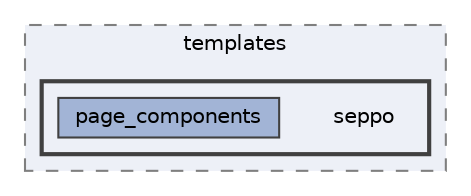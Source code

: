 digraph "resources/views/frontend/templates/seppo"
{
 // LATEX_PDF_SIZE
  bgcolor="transparent";
  edge [fontname=Helvetica,fontsize=10,labelfontname=Helvetica,labelfontsize=10];
  node [fontname=Helvetica,fontsize=10,shape=box,height=0.2,width=0.4];
  compound=true
  subgraph clusterdir_b68ad2a08d9dbb16df3966eda3baa793 {
    graph [ bgcolor="#edf0f7", pencolor="grey50", label="templates", fontname=Helvetica,fontsize=10 style="filled,dashed", URL="dir_b68ad2a08d9dbb16df3966eda3baa793.html",tooltip=""]
  subgraph clusterdir_2f356f7c0a62733eb120ea457917050c {
    graph [ bgcolor="#edf0f7", pencolor="grey25", label="", fontname=Helvetica,fontsize=10 style="filled,bold", URL="dir_2f356f7c0a62733eb120ea457917050c.html",tooltip=""]
    dir_2f356f7c0a62733eb120ea457917050c [shape=plaintext, label="seppo"];
  dir_3232e7e128db15d89f535065473138a8 [label="page_components", fillcolor="#a2b4d6", color="grey25", style="filled", URL="dir_3232e7e128db15d89f535065473138a8.html",tooltip=""];
  }
  }
}
